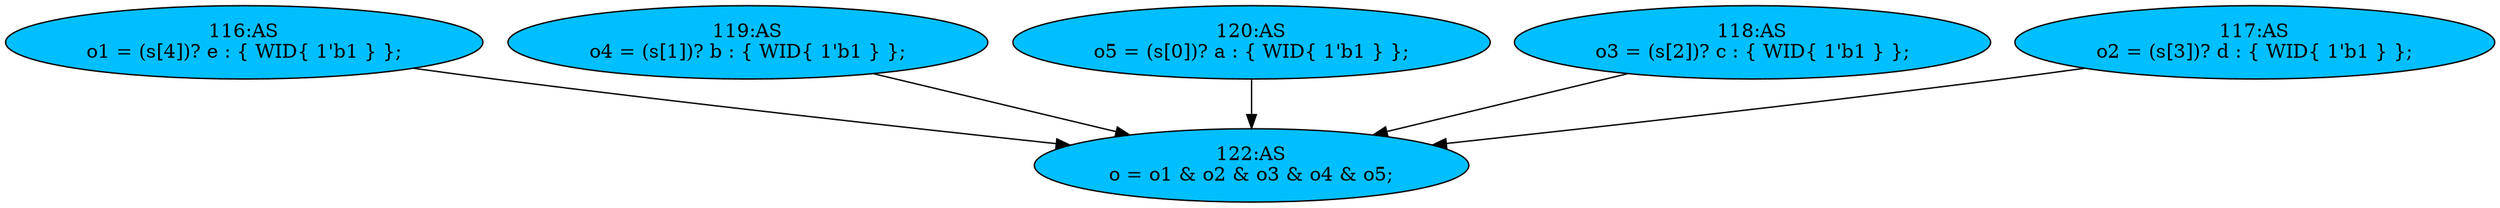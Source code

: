 strict digraph "compose( ,  )" {
	node [label="\N"];
	"122:AS"	 [ast="<pyverilog.vparser.ast.Assign object at 0x7f5d277fa750>",
		def_var="['o']",
		fillcolor=deepskyblue,
		label="122:AS
o = o1 & o2 & o3 & o4 & o5;",
		statements="[]",
		style=filled,
		typ=Assign,
		use_var="['o1', 'o2', 'o3', 'o4', 'o5']"];
	"116:AS"	 [ast="<pyverilog.vparser.ast.Assign object at 0x7f5d27806650>",
		def_var="['o1']",
		fillcolor=deepskyblue,
		label="116:AS
o1 = (s[4])? e : { WID{ 1'b1 } };",
		statements="[]",
		style=filled,
		typ=Assign,
		use_var="['s', 'e']"];
	"116:AS" -> "122:AS";
	"119:AS"	 [ast="<pyverilog.vparser.ast.Assign object at 0x7f5d277fa090>",
		def_var="['o4']",
		fillcolor=deepskyblue,
		label="119:AS
o4 = (s[1])? b : { WID{ 1'b1 } };",
		statements="[]",
		style=filled,
		typ=Assign,
		use_var="['s', 'b']"];
	"119:AS" -> "122:AS";
	"120:AS"	 [ast="<pyverilog.vparser.ast.Assign object at 0x7f5d277fa410>",
		def_var="['o5']",
		fillcolor=deepskyblue,
		label="120:AS
o5 = (s[0])? a : { WID{ 1'b1 } };",
		statements="[]",
		style=filled,
		typ=Assign,
		use_var="['s', 'a']"];
	"120:AS" -> "122:AS";
	"118:AS"	 [ast="<pyverilog.vparser.ast.Assign object at 0x7f5d27806cd0>",
		def_var="['o3']",
		fillcolor=deepskyblue,
		label="118:AS
o3 = (s[2])? c : { WID{ 1'b1 } };",
		statements="[]",
		style=filled,
		typ=Assign,
		use_var="['s', 'c']"];
	"118:AS" -> "122:AS";
	"117:AS"	 [ast="<pyverilog.vparser.ast.Assign object at 0x7f5d27806990>",
		def_var="['o2']",
		fillcolor=deepskyblue,
		label="117:AS
o2 = (s[3])? d : { WID{ 1'b1 } };",
		statements="[]",
		style=filled,
		typ=Assign,
		use_var="['s', 'd']"];
	"117:AS" -> "122:AS";
}
